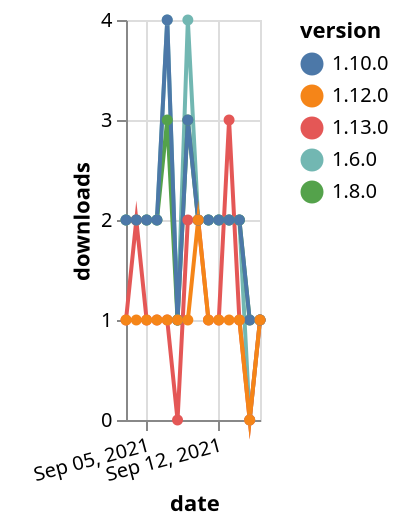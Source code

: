 {"$schema": "https://vega.github.io/schema/vega-lite/v5.json", "description": "A simple bar chart with embedded data.", "data": {"values": [{"date": "2021-09-03", "total": 2976, "delta": 2, "version": "1.6.0"}, {"date": "2021-09-04", "total": 2978, "delta": 2, "version": "1.6.0"}, {"date": "2021-09-05", "total": 2980, "delta": 2, "version": "1.6.0"}, {"date": "2021-09-06", "total": 2982, "delta": 2, "version": "1.6.0"}, {"date": "2021-09-07", "total": 2986, "delta": 4, "version": "1.6.0"}, {"date": "2021-09-08", "total": 2987, "delta": 1, "version": "1.6.0"}, {"date": "2021-09-09", "total": 2991, "delta": 4, "version": "1.6.0"}, {"date": "2021-09-10", "total": 2993, "delta": 2, "version": "1.6.0"}, {"date": "2021-09-11", "total": 2995, "delta": 2, "version": "1.6.0"}, {"date": "2021-09-12", "total": 2997, "delta": 2, "version": "1.6.0"}, {"date": "2021-09-13", "total": 2999, "delta": 2, "version": "1.6.0"}, {"date": "2021-09-14", "total": 3001, "delta": 2, "version": "1.6.0"}, {"date": "2021-09-15", "total": 3001, "delta": 0, "version": "1.6.0"}, {"date": "2021-09-16", "total": 3002, "delta": 1, "version": "1.6.0"}, {"date": "2021-09-03", "total": 2536, "delta": 2, "version": "1.8.0"}, {"date": "2021-09-04", "total": 2538, "delta": 2, "version": "1.8.0"}, {"date": "2021-09-05", "total": 2540, "delta": 2, "version": "1.8.0"}, {"date": "2021-09-06", "total": 2542, "delta": 2, "version": "1.8.0"}, {"date": "2021-09-07", "total": 2545, "delta": 3, "version": "1.8.0"}, {"date": "2021-09-08", "total": 2546, "delta": 1, "version": "1.8.0"}, {"date": "2021-09-09", "total": 2549, "delta": 3, "version": "1.8.0"}, {"date": "2021-09-10", "total": 2551, "delta": 2, "version": "1.8.0"}, {"date": "2021-09-11", "total": 2553, "delta": 2, "version": "1.8.0"}, {"date": "2021-09-12", "total": 2555, "delta": 2, "version": "1.8.0"}, {"date": "2021-09-13", "total": 2557, "delta": 2, "version": "1.8.0"}, {"date": "2021-09-14", "total": 2559, "delta": 2, "version": "1.8.0"}, {"date": "2021-09-15", "total": 2560, "delta": 1, "version": "1.8.0"}, {"date": "2021-09-16", "total": 2561, "delta": 1, "version": "1.8.0"}, {"date": "2021-09-03", "total": 193, "delta": 1, "version": "1.13.0"}, {"date": "2021-09-04", "total": 195, "delta": 2, "version": "1.13.0"}, {"date": "2021-09-05", "total": 196, "delta": 1, "version": "1.13.0"}, {"date": "2021-09-06", "total": 197, "delta": 1, "version": "1.13.0"}, {"date": "2021-09-07", "total": 198, "delta": 1, "version": "1.13.0"}, {"date": "2021-09-08", "total": 198, "delta": 0, "version": "1.13.0"}, {"date": "2021-09-09", "total": 200, "delta": 2, "version": "1.13.0"}, {"date": "2021-09-10", "total": 202, "delta": 2, "version": "1.13.0"}, {"date": "2021-09-11", "total": 203, "delta": 1, "version": "1.13.0"}, {"date": "2021-09-12", "total": 204, "delta": 1, "version": "1.13.0"}, {"date": "2021-09-13", "total": 207, "delta": 3, "version": "1.13.0"}, {"date": "2021-09-14", "total": 208, "delta": 1, "version": "1.13.0"}, {"date": "2021-09-15", "total": 208, "delta": 0, "version": "1.13.0"}, {"date": "2021-09-16", "total": 209, "delta": 1, "version": "1.13.0"}, {"date": "2021-09-03", "total": 2360, "delta": 2, "version": "1.10.0"}, {"date": "2021-09-04", "total": 2362, "delta": 2, "version": "1.10.0"}, {"date": "2021-09-05", "total": 2364, "delta": 2, "version": "1.10.0"}, {"date": "2021-09-06", "total": 2366, "delta": 2, "version": "1.10.0"}, {"date": "2021-09-07", "total": 2370, "delta": 4, "version": "1.10.0"}, {"date": "2021-09-08", "total": 2371, "delta": 1, "version": "1.10.0"}, {"date": "2021-09-09", "total": 2374, "delta": 3, "version": "1.10.0"}, {"date": "2021-09-10", "total": 2376, "delta": 2, "version": "1.10.0"}, {"date": "2021-09-11", "total": 2378, "delta": 2, "version": "1.10.0"}, {"date": "2021-09-12", "total": 2380, "delta": 2, "version": "1.10.0"}, {"date": "2021-09-13", "total": 2382, "delta": 2, "version": "1.10.0"}, {"date": "2021-09-14", "total": 2384, "delta": 2, "version": "1.10.0"}, {"date": "2021-09-15", "total": 2385, "delta": 1, "version": "1.10.0"}, {"date": "2021-09-16", "total": 2386, "delta": 1, "version": "1.10.0"}, {"date": "2021-09-03", "total": 239, "delta": 1, "version": "1.12.0"}, {"date": "2021-09-04", "total": 240, "delta": 1, "version": "1.12.0"}, {"date": "2021-09-05", "total": 241, "delta": 1, "version": "1.12.0"}, {"date": "2021-09-06", "total": 242, "delta": 1, "version": "1.12.0"}, {"date": "2021-09-07", "total": 243, "delta": 1, "version": "1.12.0"}, {"date": "2021-09-08", "total": 244, "delta": 1, "version": "1.12.0"}, {"date": "2021-09-09", "total": 245, "delta": 1, "version": "1.12.0"}, {"date": "2021-09-10", "total": 247, "delta": 2, "version": "1.12.0"}, {"date": "2021-09-11", "total": 248, "delta": 1, "version": "1.12.0"}, {"date": "2021-09-12", "total": 249, "delta": 1, "version": "1.12.0"}, {"date": "2021-09-13", "total": 250, "delta": 1, "version": "1.12.0"}, {"date": "2021-09-14", "total": 251, "delta": 1, "version": "1.12.0"}, {"date": "2021-09-15", "total": 251, "delta": 0, "version": "1.12.0"}, {"date": "2021-09-16", "total": 252, "delta": 1, "version": "1.12.0"}]}, "width": "container", "mark": {"type": "line", "point": {"filled": true}}, "encoding": {"x": {"field": "date", "type": "temporal", "timeUnit": "yearmonthdate", "title": "date", "axis": {"labelAngle": -15}}, "y": {"field": "delta", "type": "quantitative", "title": "downloads"}, "color": {"field": "version", "type": "nominal"}, "tooltip": {"field": "delta"}}}